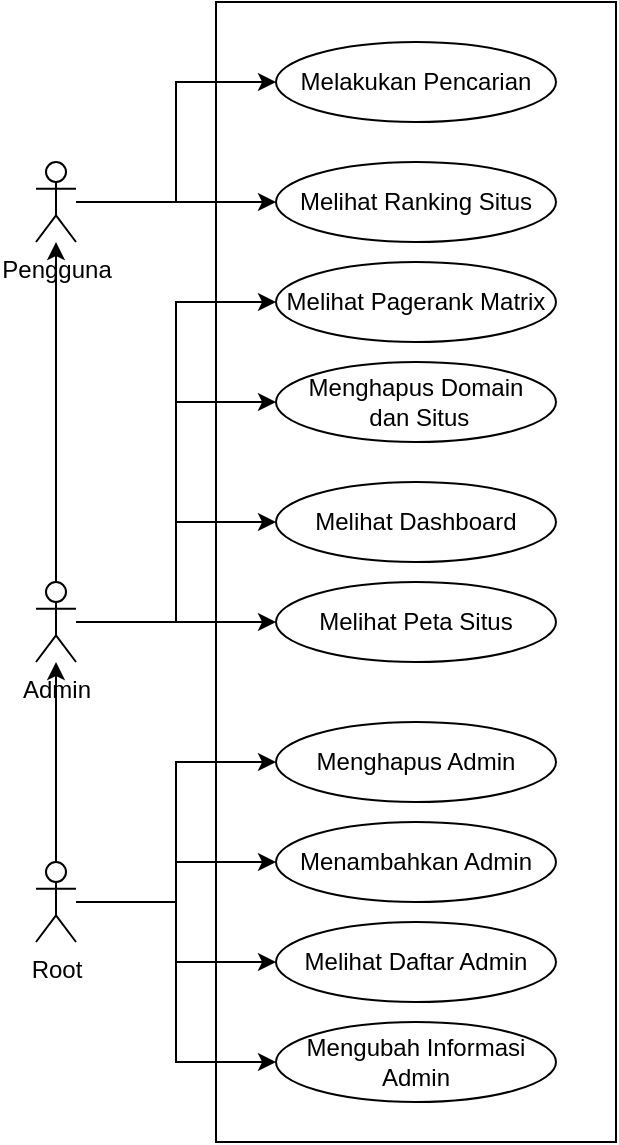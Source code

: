 <mxfile version="21.6.2" type="device">
  <diagram name="Page-1" id="0anXKnZzvqcGjbha6CEH">
    <mxGraphModel dx="1035" dy="569" grid="1" gridSize="10" guides="1" tooltips="1" connect="1" arrows="1" fold="1" page="1" pageScale="1" pageWidth="850" pageHeight="1100" math="0" shadow="0">
      <root>
        <mxCell id="0" />
        <mxCell id="1" parent="0" />
        <mxCell id="VFlwDb5tFHbjEB-2nMGm-1" value="" style="rounded=0;whiteSpace=wrap;html=1;" vertex="1" parent="1">
          <mxGeometry x="230" y="160" width="200" height="570" as="geometry" />
        </mxCell>
        <mxCell id="VFlwDb5tFHbjEB-2nMGm-8" style="edgeStyle=orthogonalEdgeStyle;rounded=0;orthogonalLoop=1;jettySize=auto;html=1;entryX=0;entryY=0.5;entryDx=0;entryDy=0;" edge="1" parent="1" source="VFlwDb5tFHbjEB-2nMGm-2" target="VFlwDb5tFHbjEB-2nMGm-4">
          <mxGeometry relative="1" as="geometry" />
        </mxCell>
        <mxCell id="VFlwDb5tFHbjEB-2nMGm-9" style="edgeStyle=orthogonalEdgeStyle;rounded=0;orthogonalLoop=1;jettySize=auto;html=1;entryX=0;entryY=0.5;entryDx=0;entryDy=0;" edge="1" parent="1" source="VFlwDb5tFHbjEB-2nMGm-2" target="VFlwDb5tFHbjEB-2nMGm-5">
          <mxGeometry relative="1" as="geometry" />
        </mxCell>
        <mxCell id="VFlwDb5tFHbjEB-2nMGm-10" style="edgeStyle=orthogonalEdgeStyle;rounded=0;orthogonalLoop=1;jettySize=auto;html=1;entryX=0;entryY=0.5;entryDx=0;entryDy=0;" edge="1" parent="1" source="VFlwDb5tFHbjEB-2nMGm-2" target="VFlwDb5tFHbjEB-2nMGm-6">
          <mxGeometry relative="1" as="geometry" />
        </mxCell>
        <mxCell id="VFlwDb5tFHbjEB-2nMGm-11" style="edgeStyle=orthogonalEdgeStyle;rounded=0;orthogonalLoop=1;jettySize=auto;html=1;entryX=0;entryY=0.5;entryDx=0;entryDy=0;" edge="1" parent="1" source="VFlwDb5tFHbjEB-2nMGm-2" target="VFlwDb5tFHbjEB-2nMGm-7">
          <mxGeometry relative="1" as="geometry" />
        </mxCell>
        <mxCell id="VFlwDb5tFHbjEB-2nMGm-17" style="edgeStyle=orthogonalEdgeStyle;rounded=0;orthogonalLoop=1;jettySize=auto;html=1;" edge="1" parent="1" source="VFlwDb5tFHbjEB-2nMGm-2" target="VFlwDb5tFHbjEB-2nMGm-12">
          <mxGeometry relative="1" as="geometry" />
        </mxCell>
        <mxCell id="VFlwDb5tFHbjEB-2nMGm-2" value="Root" style="shape=umlActor;verticalLabelPosition=bottom;verticalAlign=top;html=1;outlineConnect=0;" vertex="1" parent="1">
          <mxGeometry x="140" y="590" width="20" height="40" as="geometry" />
        </mxCell>
        <mxCell id="VFlwDb5tFHbjEB-2nMGm-4" value="Menghapus Admin" style="ellipse;whiteSpace=wrap;html=1;" vertex="1" parent="1">
          <mxGeometry x="260" y="520" width="140" height="40" as="geometry" />
        </mxCell>
        <mxCell id="VFlwDb5tFHbjEB-2nMGm-5" value="Menambahkan Admin" style="ellipse;whiteSpace=wrap;html=1;" vertex="1" parent="1">
          <mxGeometry x="260" y="570" width="140" height="40" as="geometry" />
        </mxCell>
        <mxCell id="VFlwDb5tFHbjEB-2nMGm-6" value="Melihat Daftar Admin" style="ellipse;whiteSpace=wrap;html=1;" vertex="1" parent="1">
          <mxGeometry x="260" y="620" width="140" height="40" as="geometry" />
        </mxCell>
        <mxCell id="VFlwDb5tFHbjEB-2nMGm-7" value="Mengubah Informasi Admin" style="ellipse;whiteSpace=wrap;html=1;" vertex="1" parent="1">
          <mxGeometry x="260" y="670" width="140" height="40" as="geometry" />
        </mxCell>
        <mxCell id="VFlwDb5tFHbjEB-2nMGm-27" style="edgeStyle=orthogonalEdgeStyle;rounded=0;orthogonalLoop=1;jettySize=auto;html=1;" edge="1" parent="1" source="VFlwDb5tFHbjEB-2nMGm-12" target="VFlwDb5tFHbjEB-2nMGm-26">
          <mxGeometry relative="1" as="geometry" />
        </mxCell>
        <mxCell id="VFlwDb5tFHbjEB-2nMGm-29" style="edgeStyle=orthogonalEdgeStyle;rounded=0;orthogonalLoop=1;jettySize=auto;html=1;entryX=0;entryY=0.5;entryDx=0;entryDy=0;" edge="1" parent="1" source="VFlwDb5tFHbjEB-2nMGm-12" target="VFlwDb5tFHbjEB-2nMGm-25">
          <mxGeometry relative="1" as="geometry" />
        </mxCell>
        <mxCell id="VFlwDb5tFHbjEB-2nMGm-30" style="edgeStyle=orthogonalEdgeStyle;rounded=0;orthogonalLoop=1;jettySize=auto;html=1;entryX=0;entryY=0.5;entryDx=0;entryDy=0;" edge="1" parent="1" source="VFlwDb5tFHbjEB-2nMGm-12" target="VFlwDb5tFHbjEB-2nMGm-23">
          <mxGeometry relative="1" as="geometry" />
        </mxCell>
        <mxCell id="VFlwDb5tFHbjEB-2nMGm-31" style="edgeStyle=orthogonalEdgeStyle;rounded=0;orthogonalLoop=1;jettySize=auto;html=1;entryX=0;entryY=0.5;entryDx=0;entryDy=0;" edge="1" parent="1" source="VFlwDb5tFHbjEB-2nMGm-12" target="VFlwDb5tFHbjEB-2nMGm-22">
          <mxGeometry relative="1" as="geometry" />
        </mxCell>
        <mxCell id="VFlwDb5tFHbjEB-2nMGm-32" style="edgeStyle=orthogonalEdgeStyle;rounded=0;orthogonalLoop=1;jettySize=auto;html=1;entryX=0;entryY=0.5;entryDx=0;entryDy=0;" edge="1" parent="1" source="VFlwDb5tFHbjEB-2nMGm-12" target="VFlwDb5tFHbjEB-2nMGm-21">
          <mxGeometry relative="1" as="geometry" />
        </mxCell>
        <mxCell id="VFlwDb5tFHbjEB-2nMGm-12" value="Admin" style="shape=umlActor;verticalLabelPosition=bottom;verticalAlign=top;html=1;outlineConnect=0;" vertex="1" parent="1">
          <mxGeometry x="140" y="450" width="20" height="40" as="geometry" />
        </mxCell>
        <mxCell id="VFlwDb5tFHbjEB-2nMGm-21" value="Melihat Pagerank Matrix" style="ellipse;whiteSpace=wrap;html=1;" vertex="1" parent="1">
          <mxGeometry x="260" y="290" width="140" height="40" as="geometry" />
        </mxCell>
        <mxCell id="VFlwDb5tFHbjEB-2nMGm-22" value="Menghapus Domain&lt;br&gt;&amp;nbsp;dan Situs" style="ellipse;whiteSpace=wrap;html=1;" vertex="1" parent="1">
          <mxGeometry x="260" y="340" width="140" height="40" as="geometry" />
        </mxCell>
        <mxCell id="VFlwDb5tFHbjEB-2nMGm-23" value="Melihat Dashboard" style="ellipse;whiteSpace=wrap;html=1;" vertex="1" parent="1">
          <mxGeometry x="260" y="400" width="140" height="40" as="geometry" />
        </mxCell>
        <mxCell id="VFlwDb5tFHbjEB-2nMGm-25" value="Melihat Peta Situs" style="ellipse;whiteSpace=wrap;html=1;" vertex="1" parent="1">
          <mxGeometry x="260" y="450" width="140" height="40" as="geometry" />
        </mxCell>
        <mxCell id="VFlwDb5tFHbjEB-2nMGm-36" style="edgeStyle=orthogonalEdgeStyle;rounded=0;orthogonalLoop=1;jettySize=auto;html=1;entryX=0;entryY=0.5;entryDx=0;entryDy=0;" edge="1" parent="1" source="VFlwDb5tFHbjEB-2nMGm-26" target="VFlwDb5tFHbjEB-2nMGm-35">
          <mxGeometry relative="1" as="geometry" />
        </mxCell>
        <mxCell id="VFlwDb5tFHbjEB-2nMGm-38" style="edgeStyle=orthogonalEdgeStyle;rounded=0;orthogonalLoop=1;jettySize=auto;html=1;entryX=0;entryY=0.5;entryDx=0;entryDy=0;" edge="1" parent="1" source="VFlwDb5tFHbjEB-2nMGm-26" target="VFlwDb5tFHbjEB-2nMGm-34">
          <mxGeometry relative="1" as="geometry" />
        </mxCell>
        <mxCell id="VFlwDb5tFHbjEB-2nMGm-26" value="Pengguna" style="shape=umlActor;verticalLabelPosition=bottom;verticalAlign=top;html=1;outlineConnect=0;" vertex="1" parent="1">
          <mxGeometry x="140" y="240" width="20" height="40" as="geometry" />
        </mxCell>
        <mxCell id="VFlwDb5tFHbjEB-2nMGm-34" value="Melakukan Pencarian" style="ellipse;whiteSpace=wrap;html=1;" vertex="1" parent="1">
          <mxGeometry x="260" y="180" width="140" height="40" as="geometry" />
        </mxCell>
        <mxCell id="VFlwDb5tFHbjEB-2nMGm-35" value="Melihat Ranking Situs" style="ellipse;whiteSpace=wrap;html=1;" vertex="1" parent="1">
          <mxGeometry x="260" y="240" width="140" height="40" as="geometry" />
        </mxCell>
      </root>
    </mxGraphModel>
  </diagram>
</mxfile>
